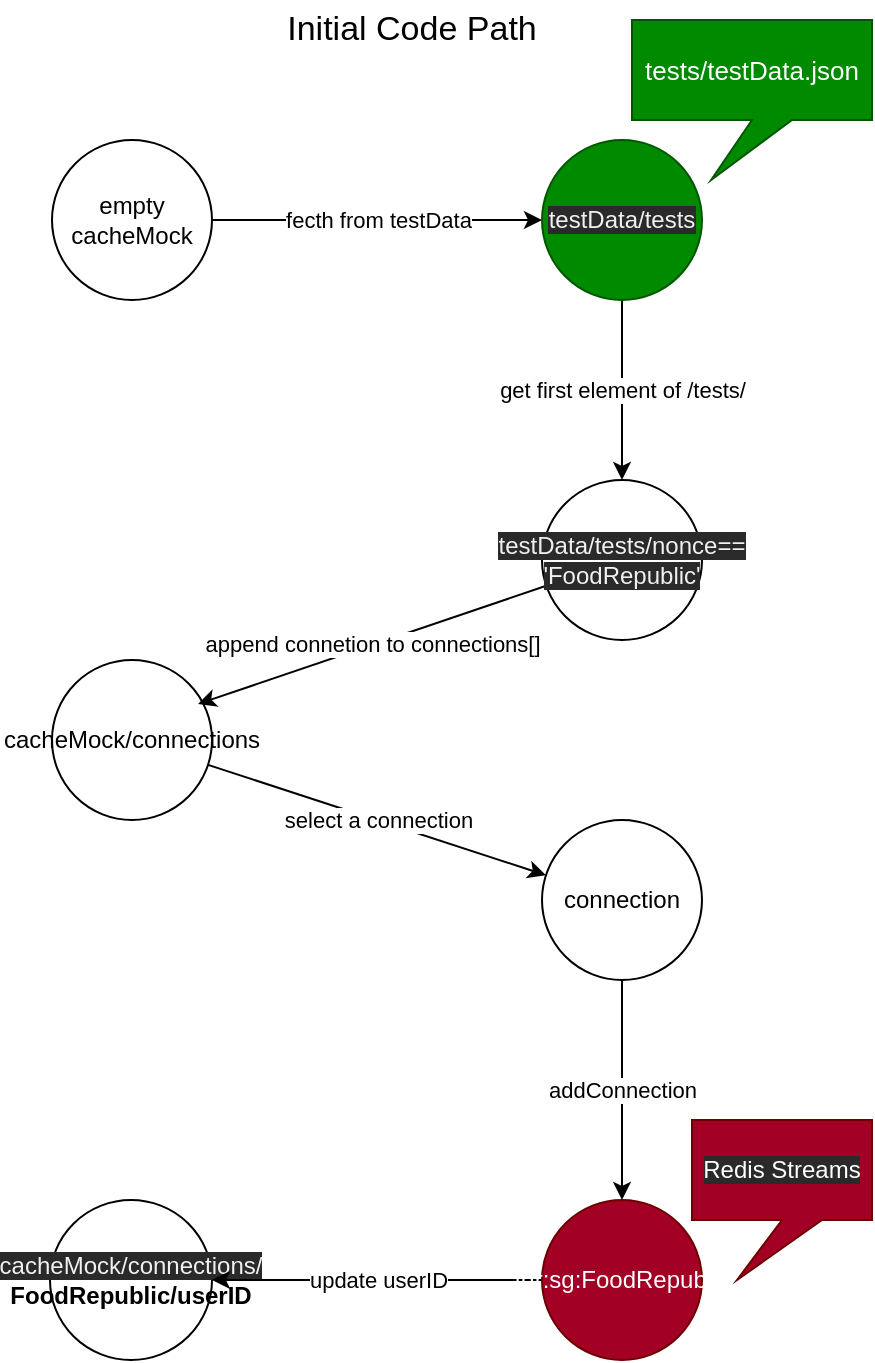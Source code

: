 <mxfile>
    <diagram id="xJRZdluJ_kgnvHwJgc0F" name="Inital Code Path">
        <mxGraphModel dx="904" dy="388" grid="1" gridSize="10" guides="1" tooltips="1" connect="1" arrows="1" fold="1" page="1" pageScale="1" pageWidth="850" pageHeight="1100" math="0" shadow="0">
            <root>
                <mxCell id="0"/>
                <mxCell id="1" parent="0"/>
                <mxCell id="6" value="fecth from testData" style="edgeStyle=none;html=1;" parent="1" source="2" target="5" edge="1">
                    <mxGeometry relative="1" as="geometry"/>
                </mxCell>
                <mxCell id="2" value="empty&lt;br&gt;cacheMock" style="ellipse;whiteSpace=wrap;html=1;aspect=fixed;" parent="1" vertex="1">
                    <mxGeometry x="100" y="80" width="80" height="80" as="geometry"/>
                </mxCell>
                <mxCell id="4" value="&lt;span style=&quot;color: rgb(240 , 240 , 240) ; font-family: &amp;#34;helvetica&amp;#34; ; font-size: 12px ; font-style: normal ; font-weight: 400 ; letter-spacing: normal ; text-align: center ; text-indent: 0px ; text-transform: none ; word-spacing: 0px ; background-color: rgb(42 , 42 , 42) ; display: inline ; float: none&quot;&gt;cacheMock/connections/&lt;br&gt;&lt;/span&gt;FoodRepublic/userID&lt;br&gt;" style="ellipse;whiteSpace=wrap;html=1;aspect=fixed;fontStyle=1" parent="1" vertex="1">
                    <mxGeometry x="99" y="610" width="81" height="80" as="geometry"/>
                </mxCell>
                <mxCell id="15" value="get first element of /tests/" style="edgeStyle=none;html=1;" parent="1" source="5" target="14" edge="1">
                    <mxGeometry relative="1" as="geometry"/>
                </mxCell>
                <mxCell id="5" value="&#10;&#10;&lt;span style=&quot;color: rgb(240, 240, 240); font-family: helvetica; font-size: 12px; font-style: normal; font-weight: 400; letter-spacing: normal; text-align: center; text-indent: 0px; text-transform: none; word-spacing: 0px; background-color: rgb(42, 42, 42); display: inline; float: none;&quot;&gt;testData/tests&lt;/span&gt;&#10;&#10;" style="ellipse;whiteSpace=wrap;html=1;aspect=fixed;fillColor=#008a00;fontColor=#ffffff;strokeColor=#005700;" parent="1" vertex="1">
                    <mxGeometry x="345" y="80" width="80" height="80" as="geometry"/>
                </mxCell>
                <mxCell id="11" value="select a connection" style="edgeStyle=none;html=1;" parent="1" source="7" target="10" edge="1">
                    <mxGeometry relative="1" as="geometry"/>
                </mxCell>
                <mxCell id="7" value="cacheMock/connections" style="ellipse;whiteSpace=wrap;html=1;aspect=fixed;" parent="1" vertex="1">
                    <mxGeometry x="100" y="340" width="80" height="80" as="geometry"/>
                </mxCell>
                <mxCell id="13" value="addConnection" style="edgeStyle=none;html=1;" parent="1" source="10" target="12" edge="1">
                    <mxGeometry relative="1" as="geometry"/>
                </mxCell>
                <mxCell id="10" value="connection" style="ellipse;whiteSpace=wrap;html=1;aspect=fixed;" parent="1" vertex="1">
                    <mxGeometry x="345" y="420" width="80" height="80" as="geometry"/>
                </mxCell>
                <mxCell id="17" value="update userID" style="edgeStyle=none;html=1;entryX=1;entryY=0.5;entryDx=0;entryDy=0;" parent="1" source="12" target="4" edge="1">
                    <mxGeometry relative="1" as="geometry"/>
                </mxCell>
                <mxCell id="12" value="tqr:sg:FoodRepublic" style="ellipse;whiteSpace=wrap;html=1;aspect=fixed;fillColor=#a20025;fontColor=#ffffff;strokeColor=#6F0000;" parent="1" vertex="1">
                    <mxGeometry x="345" y="610" width="80" height="80" as="geometry"/>
                </mxCell>
                <mxCell id="16" value="append connetion to connections[]" style="edgeStyle=none;html=1;entryX=0.913;entryY=0.275;entryDx=0;entryDy=0;entryPerimeter=0;" parent="1" source="14" target="7" edge="1">
                    <mxGeometry relative="1" as="geometry"/>
                </mxCell>
                <mxCell id="14" value="&lt;span style=&quot;color: rgb(240 , 240 , 240) ; font-family: &amp;#34;helvetica&amp;#34; ; font-size: 12px ; font-style: normal ; font-weight: 400 ; letter-spacing: normal ; text-align: center ; text-indent: 0px ; text-transform: none ; word-spacing: 0px ; background-color: rgb(42 , 42 , 42) ; display: inline ; float: none&quot;&gt;testData/tests/nonce==&lt;br&gt;'FoodRepublic'&lt;/span&gt;" style="ellipse;whiteSpace=wrap;html=1;aspect=fixed;" parent="1" vertex="1">
                    <mxGeometry x="345" y="250" width="80" height="80" as="geometry"/>
                </mxCell>
                <mxCell id="19" value="&#10;&#10;&lt;span style=&quot;color: rgb(255, 255, 255); font-family: helvetica; font-size: 12px; font-style: normal; font-weight: 400; letter-spacing: normal; text-align: center; text-indent: 0px; text-transform: none; word-spacing: 0px; background-color: rgb(42, 42, 42); display: inline; float: none;&quot;&gt;Redis Streams&lt;/span&gt;&#10;&#10;" style="shape=callout;whiteSpace=wrap;html=1;perimeter=calloutPerimeter;position2=0.25;fillColor=#a20025;fontColor=#ffffff;strokeColor=#6F0000;" parent="1" vertex="1">
                    <mxGeometry x="420" y="570" width="90" height="80" as="geometry"/>
                </mxCell>
                <mxCell id="20" value="&lt;font style=&quot;font-size: 17px&quot;&gt;Initial Code Path&lt;/font&gt;" style="text;html=1;strokeColor=none;fillColor=none;align=center;verticalAlign=middle;whiteSpace=wrap;rounded=0;" parent="1" vertex="1">
                    <mxGeometry x="210" y="10" width="140" height="30" as="geometry"/>
                </mxCell>
                <mxCell id="23" value="&lt;font style=&quot;font-size: 13px&quot;&gt;tests/testData.json&lt;/font&gt;" style="shape=callout;whiteSpace=wrap;html=1;perimeter=calloutPerimeter;fontSize=17;position2=0.33;fillColor=#008a00;fontColor=#ffffff;strokeColor=#005700;" parent="1" vertex="1">
                    <mxGeometry x="390" y="20" width="120" height="80" as="geometry"/>
                </mxCell>
            </root>
        </mxGraphModel>
    </diagram>
    <diagram id="S7iAyBA7A5RNzuGyHK8o" name="Manage Promos">
        <mxGraphModel dx="852" dy="1061" grid="1" gridSize="10" guides="1" tooltips="1" connect="1" arrows="1" fold="1" page="1" pageScale="1" pageWidth="850" pageHeight="1100" math="0" shadow="0">
            <root>
                <mxCell id="lcYbLSc-Ei5Uvx5k7iwY-0"/>
                <mxCell id="lcYbLSc-Ei5Uvx5k7iwY-1" parent="lcYbLSc-Ei5Uvx5k7iwY-0"/>
                <mxCell id="UnKUSW5S5kvEuHeF55nt-0" value="get promotions object from /tests//nonce=='FopodRepublic'" style="edgeStyle=none;html=1;" edge="1" parent="lcYbLSc-Ei5Uvx5k7iwY-1" source="UnKUSW5S5kvEuHeF55nt-1" target="UnKUSW5S5kvEuHeF55nt-6">
                    <mxGeometry relative="1" as="geometry"/>
                </mxCell>
                <mxCell id="6QcjeJ9X0yOx62owkcTB-7" value="getPromotions(connection)" style="edgeStyle=none;html=1;exitX=1;exitY=0.5;exitDx=0;exitDy=0;entryX=1;entryY=0.5;entryDx=0;entryDy=0;fontSize=13;" edge="1" parent="lcYbLSc-Ei5Uvx5k7iwY-1" source="UnKUSW5S5kvEuHeF55nt-1" target="UnKUSW5S5kvEuHeF55nt-4">
                    <mxGeometry relative="1" as="geometry">
                        <Array as="points">
                            <mxPoint x="620" y="120"/>
                            <mxPoint x="620" y="470"/>
                        </Array>
                    </mxGeometry>
                </mxCell>
                <mxCell id="UnKUSW5S5kvEuHeF55nt-1" value="&#10;&#10;&lt;span style=&quot;color: rgb(240, 240, 240); font-family: helvetica; font-size: 12px; font-style: normal; font-weight: 400; letter-spacing: normal; text-align: center; text-indent: 0px; text-transform: none; word-spacing: 0px; background-color: rgb(42, 42, 42); display: inline; float: none;&quot;&gt;testData/tests&lt;/span&gt;&#10;&#10;" style="ellipse;whiteSpace=wrap;html=1;aspect=fixed;fillColor=#008a00;fontColor=#ffffff;strokeColor=#005700;" vertex="1" parent="lcYbLSc-Ei5Uvx5k7iwY-1">
                    <mxGeometry x="345" y="80" width="80" height="80" as="geometry"/>
                </mxCell>
                <mxCell id="UnKUSW5S5kvEuHeF55nt-2" value="addPromo(connection, promo)" style="edgeStyle=none;html=1;exitX=0.5;exitY=1;exitDx=0;exitDy=0;" edge="1" parent="lcYbLSc-Ei5Uvx5k7iwY-1" source="UnKUSW5S5kvEuHeF55nt-6" target="UnKUSW5S5kvEuHeF55nt-4">
                    <mxGeometry relative="1" as="geometry">
                        <mxPoint x="118.719" y="390.044" as="sourcePoint"/>
                    </mxGeometry>
                </mxCell>
                <mxCell id="6QcjeJ9X0yOx62owkcTB-1" value="return all promotions" style="edgeStyle=none;html=1;fontSize=13;" edge="1" parent="lcYbLSc-Ei5Uvx5k7iwY-1" source="UnKUSW5S5kvEuHeF55nt-4" target="6QcjeJ9X0yOx62owkcTB-0">
                    <mxGeometry relative="1" as="geometry"/>
                </mxCell>
                <mxCell id="UnKUSW5S5kvEuHeF55nt-4" value="&lt;br&gt;&lt;br&gt;tqr:sg:FoodRepublic:promotions" style="ellipse;whiteSpace=wrap;html=1;aspect=fixed;fillColor=#a20025;fontColor=#ffffff;strokeColor=#6F0000;" vertex="1" parent="lcYbLSc-Ei5Uvx5k7iwY-1">
                    <mxGeometry x="345" y="430" width="80" height="80" as="geometry"/>
                </mxCell>
                <mxCell id="UnKUSW5S5kvEuHeF55nt-6" value="&lt;span style=&quot;color: rgb(240 , 240 , 240) ; font-family: &amp;#34;helvetica&amp;#34; ; font-size: 12px ; font-style: normal ; font-weight: 400 ; letter-spacing: normal ; text-align: center ; text-indent: 0px ; text-transform: none ; word-spacing: 0px ; background-color: rgb(42 , 42 , 42) ; display: inline ; float: none&quot;&gt;testData/tests/nonce==&lt;br&gt;'FoodRepublic'/promotions&lt;/span&gt;" style="ellipse;whiteSpace=wrap;html=1;aspect=fixed;" vertex="1" parent="lcYbLSc-Ei5Uvx5k7iwY-1">
                    <mxGeometry x="345" y="250" width="80" height="80" as="geometry"/>
                </mxCell>
                <mxCell id="IwypFkzxYJLSgFQDzW1R-0" value="fecth data from &lt;br&gt;testData/tests/&lt;br&gt;nonce='FoodRepublic'" style="edgeStyle=none;html=1;" edge="1" parent="lcYbLSc-Ei5Uvx5k7iwY-1" source="IwypFkzxYJLSgFQDzW1R-1">
                    <mxGeometry relative="1" as="geometry">
                        <mxPoint x="345" y="120" as="targetPoint"/>
                    </mxGeometry>
                </mxCell>
                <mxCell id="IwypFkzxYJLSgFQDzW1R-1" value="cacheMock/connections/&lt;br&gt;nonce=='FoodRepublic'" style="ellipse;whiteSpace=wrap;html=1;aspect=fixed;" vertex="1" parent="lcYbLSc-Ei5Uvx5k7iwY-1">
                    <mxGeometry x="50" y="80" width="80" height="80" as="geometry"/>
                </mxCell>
                <mxCell id="6QcjeJ9X0yOx62owkcTB-3" value="flatten Map" style="edgeStyle=none;html=1;fontSize=13;" edge="1" parent="lcYbLSc-Ei5Uvx5k7iwY-1" source="6QcjeJ9X0yOx62owkcTB-0" target="6QcjeJ9X0yOx62owkcTB-2">
                    <mxGeometry relative="1" as="geometry"/>
                </mxCell>
                <mxCell id="6QcjeJ9X0yOx62owkcTB-0" value="promotions Map" style="ellipse;whiteSpace=wrap;html=1;aspect=fixed;fillColor=#a20025;fontColor=#ffffff;strokeColor=#6F0000;" vertex="1" parent="lcYbLSc-Ei5Uvx5k7iwY-1">
                    <mxGeometry x="345" y="590" width="80" height="80" as="geometry"/>
                </mxCell>
                <mxCell id="6QcjeJ9X0yOx62owkcTB-2" value="promotions listed" style="ellipse;whiteSpace=wrap;html=1;aspect=fixed;fillColor=#60a917;fontColor=#ffffff;strokeColor=#2D7600;" vertex="1" parent="lcYbLSc-Ei5Uvx5k7iwY-1">
                    <mxGeometry x="60" y="590" width="80" height="80" as="geometry"/>
                </mxCell>
                <mxCell id="6QcjeJ9X0yOx62owkcTB-4" value="UI (e.g., Vue)" style="shape=callout;whiteSpace=wrap;html=1;perimeter=calloutPerimeter;fontSize=13;fillColor=#60a917;fontColor=#ffffff;strokeColor=#2D7600;" vertex="1" parent="lcYbLSc-Ei5Uvx5k7iwY-1">
                    <mxGeometry x="40" y="490" width="120" height="80" as="geometry"/>
                </mxCell>
            </root>
        </mxGraphModel>
    </diagram>
    <diagram id="8Gf_6hiredWkOAqFzbzo" name="Page-3">
        <mxGraphModel dx="6390" dy="7960" grid="1" gridSize="10" guides="1" tooltips="1" connect="1" arrows="1" fold="1" page="1" pageScale="1" pageWidth="850" pageHeight="1100" math="0" shadow="0">
            <root>
                <mxCell id="riwzfHIX6xcC8_U548wm-0"/>
                <mxCell id="riwzfHIX6xcC8_U548wm-1" parent="riwzfHIX6xcC8_U548wm-0"/>
            </root>
        </mxGraphModel>
    </diagram>
</mxfile>